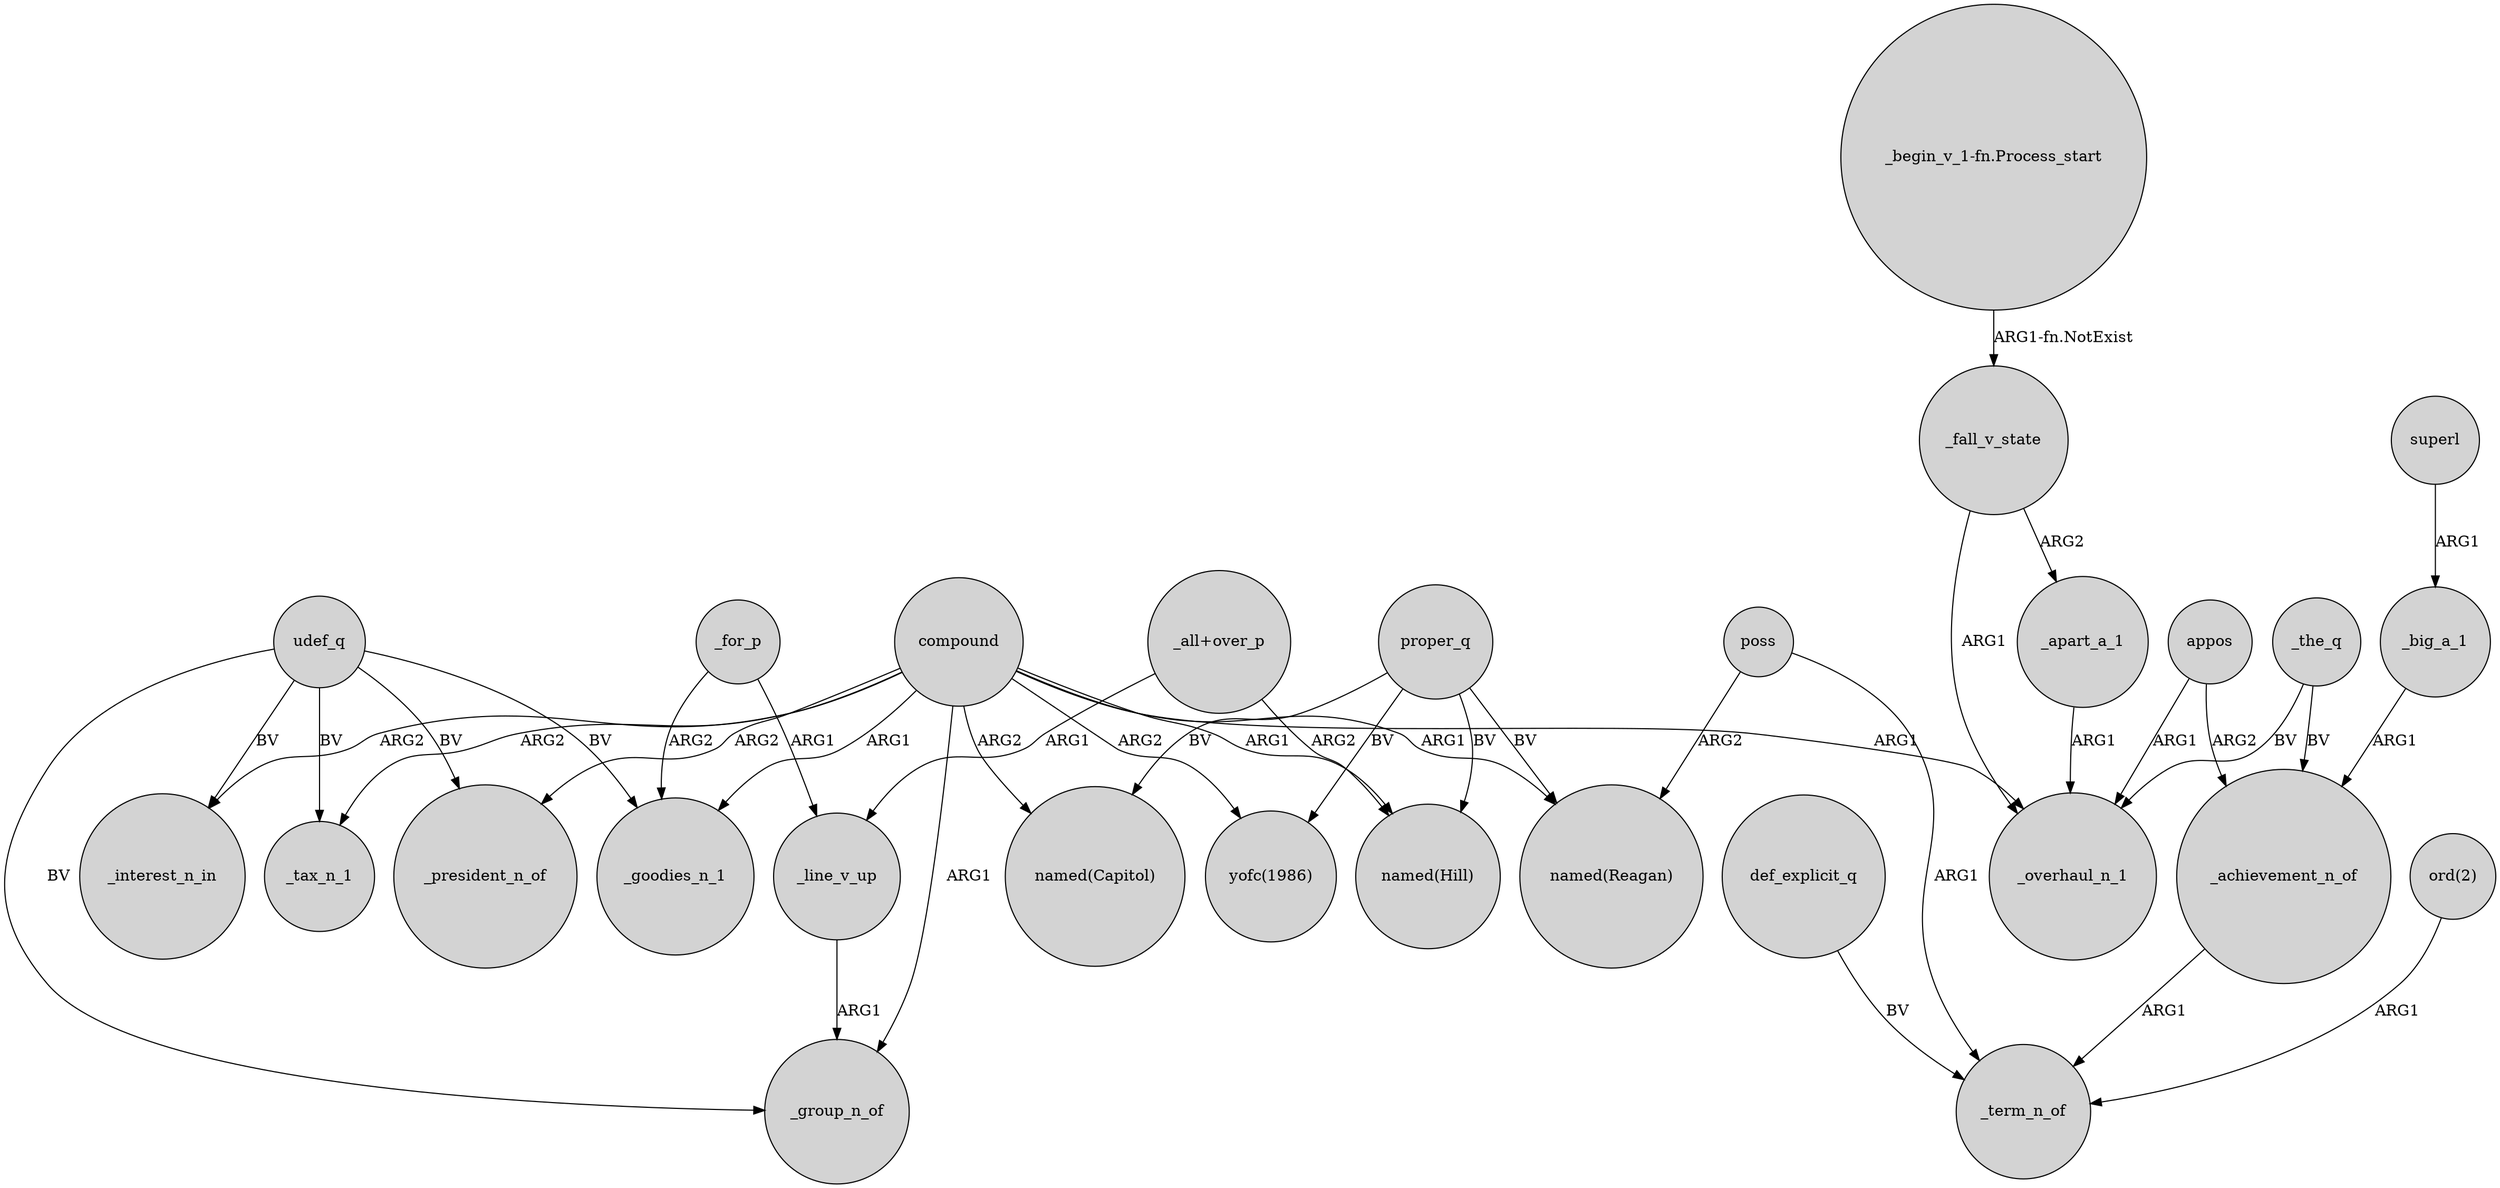 digraph {
	node [shape=circle style=filled]
	_fall_v_state -> _apart_a_1 [label=ARG2]
	udef_q -> _goodies_n_1 [label=BV]
	compound -> "named(Reagan)" [label=ARG1]
	compound -> _president_n_of [label=ARG2]
	_for_p -> _goodies_n_1 [label=ARG2]
	"_all+over_p" -> "named(Hill)" [label=ARG2]
	compound -> "named(Capitol)" [label=ARG2]
	_fall_v_state -> _overhaul_n_1 [label=ARG1]
	"_begin_v_1-fn.Process_start" -> _fall_v_state [label="ARG1-fn.NotExist"]
	udef_q -> _interest_n_in [label=BV]
	_line_v_up -> _group_n_of [label=ARG1]
	compound -> "named(Hill)" [label=ARG1]
	poss -> _term_n_of [label=ARG1]
	compound -> _interest_n_in [label=ARG2]
	_the_q -> _achievement_n_of [label=BV]
	appos -> _overhaul_n_1 [label=ARG1]
	udef_q -> _tax_n_1 [label=BV]
	appos -> _achievement_n_of [label=ARG2]
	udef_q -> _president_n_of [label=BV]
	compound -> _overhaul_n_1 [label=ARG1]
	compound -> _group_n_of [label=ARG1]
	proper_q -> "yofc(1986)" [label=BV]
	_for_p -> _line_v_up [label=ARG1]
	"ord(2)" -> _term_n_of [label=ARG1]
	proper_q -> "named(Hill)" [label=BV]
	proper_q -> "named(Reagan)" [label=BV]
	poss -> "named(Reagan)" [label=ARG2]
	compound -> _goodies_n_1 [label=ARG1]
	"_all+over_p" -> _line_v_up [label=ARG1]
	compound -> "yofc(1986)" [label=ARG2]
	_the_q -> _overhaul_n_1 [label=BV]
	def_explicit_q -> _term_n_of [label=BV]
	_apart_a_1 -> _overhaul_n_1 [label=ARG1]
	compound -> _tax_n_1 [label=ARG2]
	superl -> _big_a_1 [label=ARG1]
	_big_a_1 -> _achievement_n_of [label=ARG1]
	_achievement_n_of -> _term_n_of [label=ARG1]
	udef_q -> _group_n_of [label=BV]
	proper_q -> "named(Capitol)" [label=BV]
}
